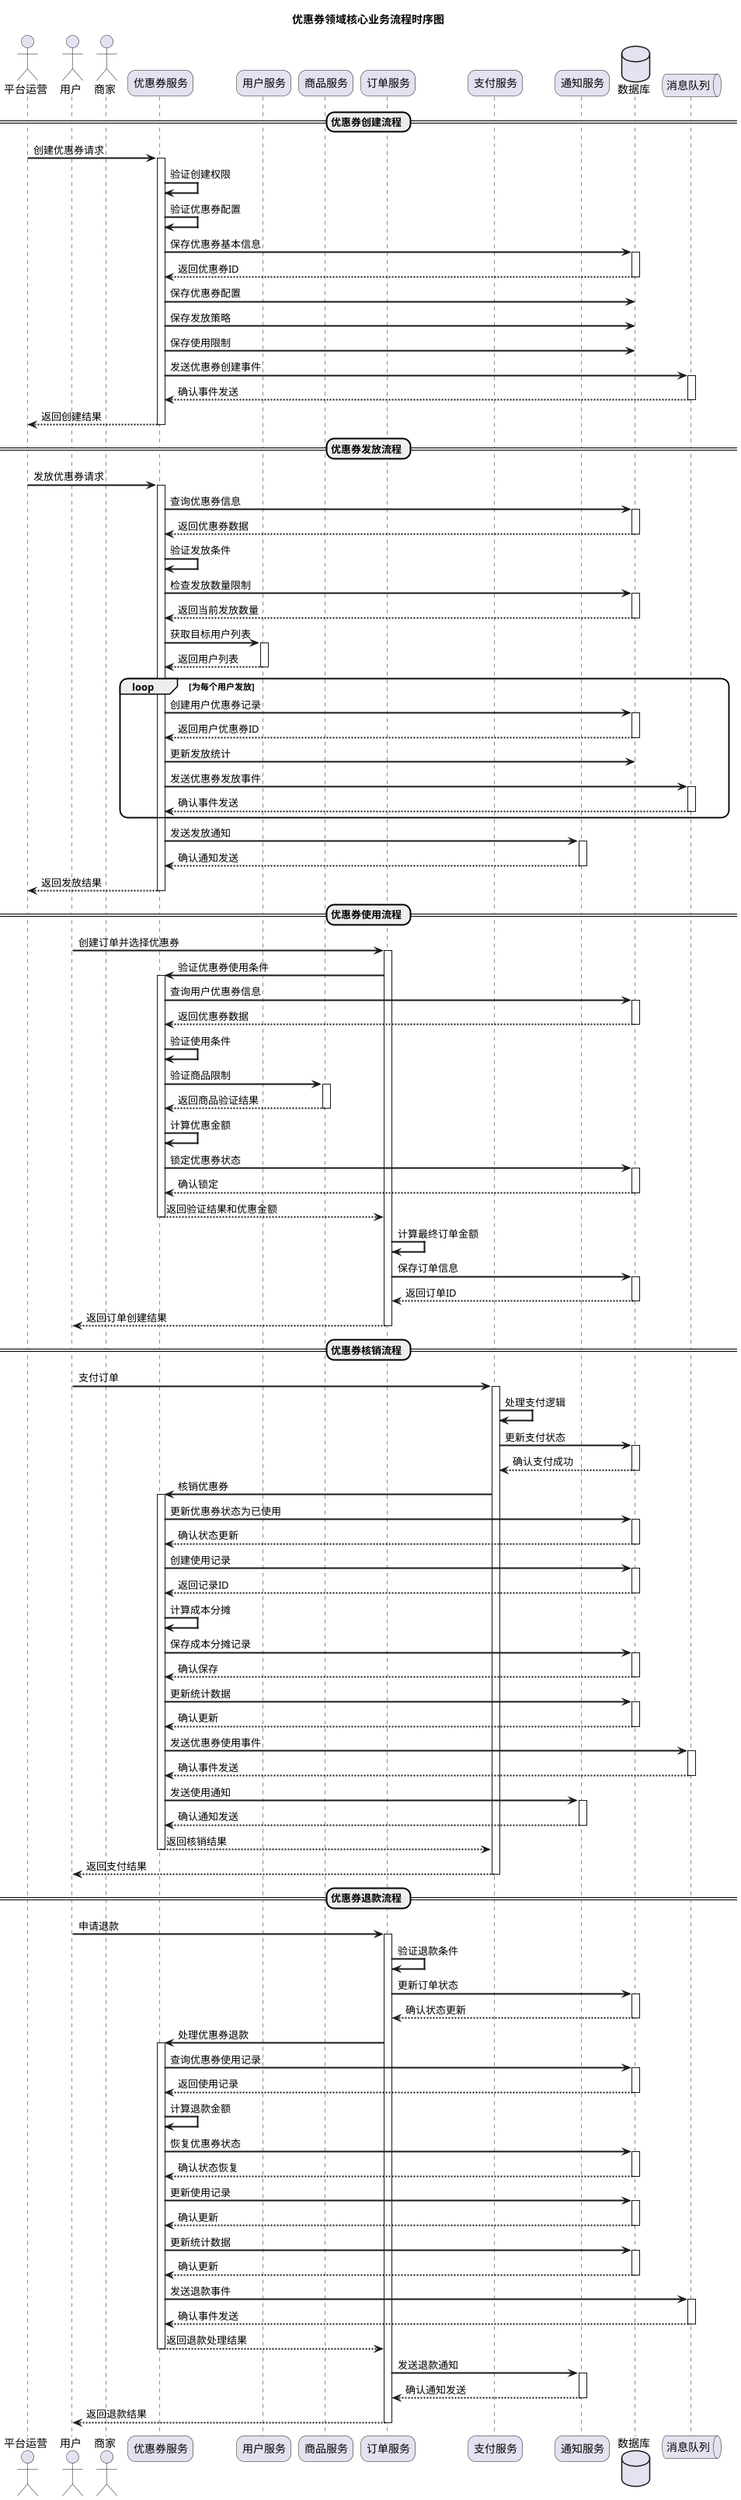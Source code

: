 @startuml
skinparam sequenceArrowThickness 2
skinparam roundcorner 20
skinparam maxmessagesize 60

title 优惠券领域核心业务流程时序图

actor 平台运营 as Platform
actor 用户 as User
actor 商家 as Merchant
participant 优惠券服务 as CouponService
participant 用户服务 as UserService
participant 商品服务 as ProductService
participant 订单服务 as OrderService
participant 支付服务 as PaymentService
participant 通知服务 as NotificationService
database 数据库 as DB
queue 消息队列 as MQ

== 优惠券创建流程 ==

Platform -> CouponService: 创建优惠券请求
activate CouponService

CouponService -> CouponService: 验证创建权限
CouponService -> CouponService: 验证优惠券配置
CouponService -> DB: 保存优惠券基本信息
activate DB
DB --> CouponService: 返回优惠券ID
deactivate DB

CouponService -> DB: 保存优惠券配置
CouponService -> DB: 保存发放策略
CouponService -> DB: 保存使用限制

CouponService -> MQ: 发送优惠券创建事件
activate MQ
MQ --> CouponService: 确认事件发送
deactivate MQ

CouponService --> Platform: 返回创建结果
deactivate CouponService

== 优惠券发放流程 ==

Platform -> CouponService: 发放优惠券请求
activate CouponService

CouponService -> DB: 查询优惠券信息
activate DB
DB --> CouponService: 返回优惠券数据
deactivate DB

CouponService -> CouponService: 验证发放条件
CouponService -> DB: 检查发放数量限制
activate DB
DB --> CouponService: 返回当前发放数量
deactivate DB

CouponService -> UserService: 获取目标用户列表
activate UserService
UserService --> CouponService: 返回用户列表
deactivate UserService

loop 为每个用户发放
    CouponService -> DB: 创建用户优惠券记录
    activate DB
    DB --> CouponService: 返回用户优惠券ID
    deactivate DB
    
    CouponService -> DB: 更新发放统计
    CouponService -> MQ: 发送优惠券发放事件
    activate MQ
    MQ --> CouponService: 确认事件发送
    deactivate MQ
end

CouponService -> NotificationService: 发送发放通知
activate NotificationService
NotificationService --> CouponService: 确认通知发送
deactivate NotificationService

CouponService --> Platform: 返回发放结果
deactivate CouponService

== 优惠券使用流程 ==

User -> OrderService: 创建订单并选择优惠券
activate OrderService

OrderService -> CouponService: 验证优惠券使用条件
activate CouponService

CouponService -> DB: 查询用户优惠券信息
activate DB
DB --> CouponService: 返回优惠券数据
deactivate DB

CouponService -> CouponService: 验证使用条件
CouponService -> ProductService: 验证商品限制
activate ProductService
ProductService --> CouponService: 返回商品验证结果
deactivate ProductService

CouponService -> CouponService: 计算优惠金额
CouponService -> DB: 锁定优惠券状态
activate DB
DB --> CouponService: 确认锁定
deactivate DB

CouponService --> OrderService: 返回验证结果和优惠金额
deactivate CouponService

OrderService -> OrderService: 计算最终订单金额
OrderService -> DB: 保存订单信息
activate DB
DB --> OrderService: 返回订单ID
deactivate DB

OrderService --> User: 返回订单创建结果
deactivate OrderService

== 优惠券核销流程 ==

User -> PaymentService: 支付订单
activate PaymentService

PaymentService -> PaymentService: 处理支付逻辑
PaymentService -> DB: 更新支付状态
activate DB
DB --> PaymentService: 确认支付成功
deactivate DB

PaymentService -> CouponService: 核销优惠券
activate CouponService

CouponService -> DB: 更新优惠券状态为已使用
activate DB
DB --> CouponService: 确认状态更新
deactivate DB

CouponService -> DB: 创建使用记录
activate DB
DB --> CouponService: 返回记录ID
deactivate DB

CouponService -> CouponService: 计算成本分摊
CouponService -> DB: 保存成本分摊记录
activate DB
DB --> CouponService: 确认保存
deactivate DB

CouponService -> DB: 更新统计数据
activate DB
DB --> CouponService: 确认更新
deactivate DB

CouponService -> MQ: 发送优惠券使用事件
activate MQ
MQ --> CouponService: 确认事件发送
deactivate MQ

CouponService -> NotificationService: 发送使用通知
activate NotificationService
NotificationService --> CouponService: 确认通知发送
deactivate NotificationService

CouponService --> PaymentService: 返回核销结果
deactivate CouponService

PaymentService --> User: 返回支付结果
deactivate PaymentService

== 优惠券退款流程 ==

User -> OrderService: 申请退款
activate OrderService

OrderService -> OrderService: 验证退款条件
OrderService -> DB: 更新订单状态
activate DB
DB --> OrderService: 确认状态更新
deactivate DB

OrderService -> CouponService: 处理优惠券退款
activate CouponService

CouponService -> DB: 查询优惠券使用记录
activate DB
DB --> CouponService: 返回使用记录
deactivate DB

CouponService -> CouponService: 计算退款金额
CouponService -> DB: 恢复优惠券状态
activate DB
DB --> CouponService: 确认状态恢复
deactivate DB

CouponService -> DB: 更新使用记录
activate DB
DB --> CouponService: 确认更新
deactivate DB

CouponService -> DB: 更新统计数据
activate DB
DB --> CouponService: 确认更新
deactivate DB

CouponService -> MQ: 发送退款事件
activate MQ
MQ --> CouponService: 确认事件发送
deactivate MQ

CouponService --> OrderService: 返回退款处理结果
deactivate CouponService

OrderService -> NotificationService: 发送退款通知
activate NotificationService
NotificationService --> OrderService: 确认通知发送
deactivate NotificationService

OrderService --> User: 返回退款结果
deactivate OrderService

@enduml 